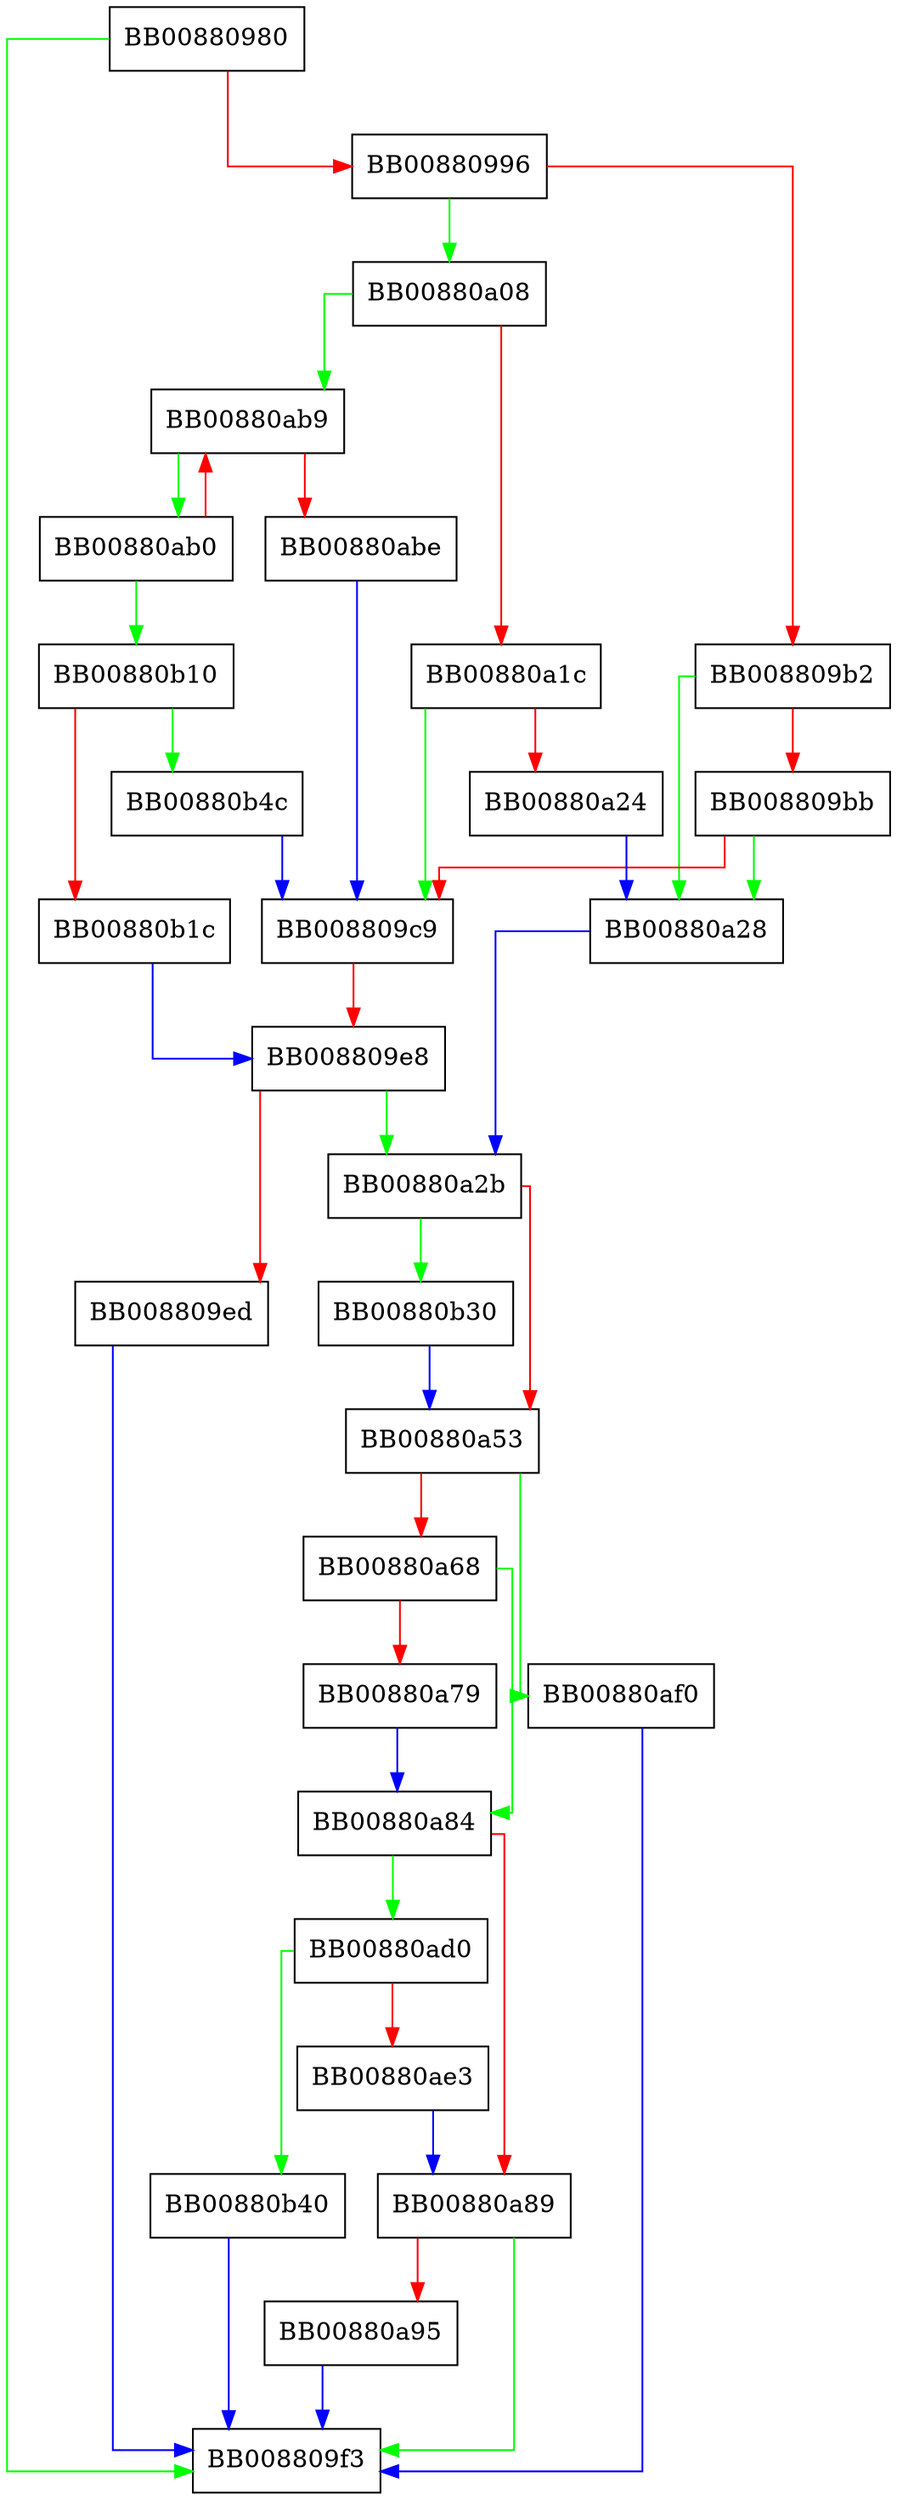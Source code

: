 digraph _IO_new_file_xsputn {
  node [shape="box"];
  graph [splines=ortho];
  BB00880980 -> BB008809f3 [color="green"];
  BB00880980 -> BB00880996 [color="red"];
  BB00880996 -> BB00880a08 [color="green"];
  BB00880996 -> BB008809b2 [color="red"];
  BB008809b2 -> BB00880a28 [color="green"];
  BB008809b2 -> BB008809bb [color="red"];
  BB008809bb -> BB00880a28 [color="green"];
  BB008809bb -> BB008809c9 [color="red"];
  BB008809c9 -> BB008809e8 [color="red"];
  BB008809e8 -> BB00880a2b [color="green"];
  BB008809e8 -> BB008809ed [color="red"];
  BB008809ed -> BB008809f3 [color="blue"];
  BB00880a08 -> BB00880ab9 [color="green"];
  BB00880a08 -> BB00880a1c [color="red"];
  BB00880a1c -> BB008809c9 [color="green"];
  BB00880a1c -> BB00880a24 [color="red"];
  BB00880a24 -> BB00880a28 [color="blue"];
  BB00880a28 -> BB00880a2b [color="blue"];
  BB00880a2b -> BB00880b30 [color="green"];
  BB00880a2b -> BB00880a53 [color="red"];
  BB00880a53 -> BB00880af0 [color="green"];
  BB00880a53 -> BB00880a68 [color="red"];
  BB00880a68 -> BB00880a84 [color="green"];
  BB00880a68 -> BB00880a79 [color="red"];
  BB00880a79 -> BB00880a84 [color="blue"];
  BB00880a84 -> BB00880ad0 [color="green"];
  BB00880a84 -> BB00880a89 [color="red"];
  BB00880a89 -> BB008809f3 [color="green"];
  BB00880a89 -> BB00880a95 [color="red"];
  BB00880a95 -> BB008809f3 [color="blue"];
  BB00880ab0 -> BB00880b10 [color="green"];
  BB00880ab0 -> BB00880ab9 [color="red"];
  BB00880ab9 -> BB00880ab0 [color="green"];
  BB00880ab9 -> BB00880abe [color="red"];
  BB00880abe -> BB008809c9 [color="blue"];
  BB00880ad0 -> BB00880b40 [color="green"];
  BB00880ad0 -> BB00880ae3 [color="red"];
  BB00880ae3 -> BB00880a89 [color="blue"];
  BB00880af0 -> BB008809f3 [color="blue"];
  BB00880b10 -> BB00880b4c [color="green"];
  BB00880b10 -> BB00880b1c [color="red"];
  BB00880b1c -> BB008809e8 [color="blue"];
  BB00880b30 -> BB00880a53 [color="blue"];
  BB00880b40 -> BB008809f3 [color="blue"];
  BB00880b4c -> BB008809c9 [color="blue"];
}